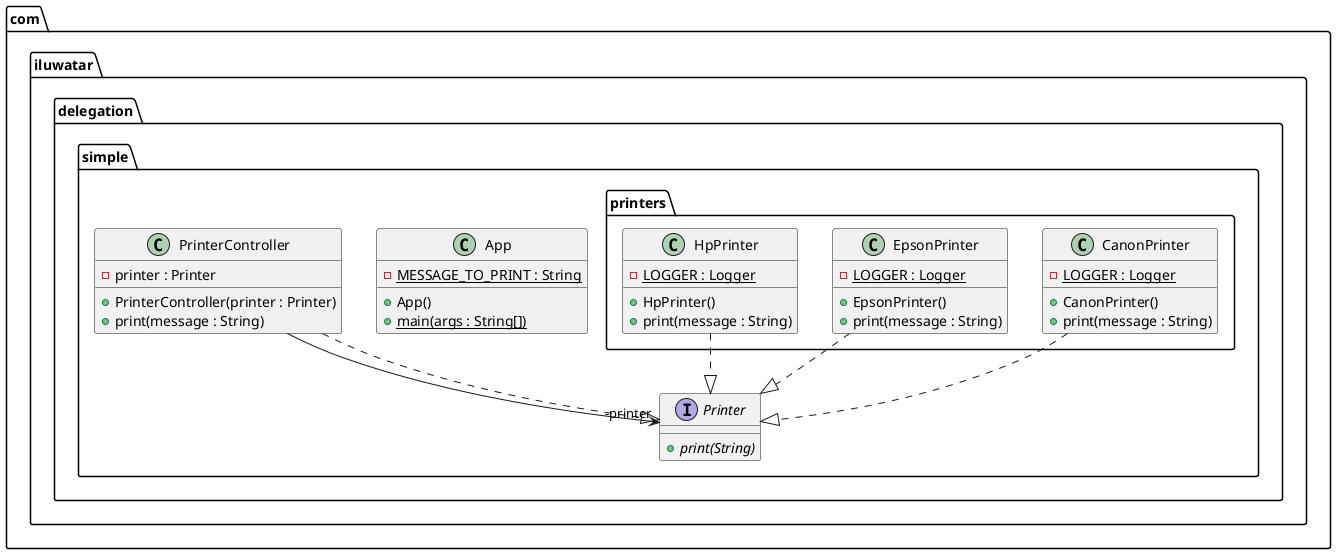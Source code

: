 @startuml
package com.iluwatar.delegation.simple.printers {
  class CanonPrinter {
    - LOGGER : Logger {static}
    + CanonPrinter()
    + print(message : String)
  }
  class EpsonPrinter {
    - LOGGER : Logger {static}
    + EpsonPrinter()
    + print(message : String)
  }
  class HpPrinter {
    - LOGGER : Logger {static}
    + HpPrinter()
    + print(message : String)
  }
}
package com.iluwatar.delegation.simple {
  class App {
    - MESSAGE_TO_PRINT : String {static}
    + App()
    + main(args : String[]) {static}
  }
  interface Printer {
    + print(String) {abstract}
  }
  class PrinterController {
    - printer : Printer
    + PrinterController(printer : Printer)
    + print(message : String)
  }
}
PrinterController -->  "-printer" Printer
PrinterController ..|> Printer 
CanonPrinter ..|> Printer 
EpsonPrinter ..|> Printer 
HpPrinter ..|> Printer 
@enduml